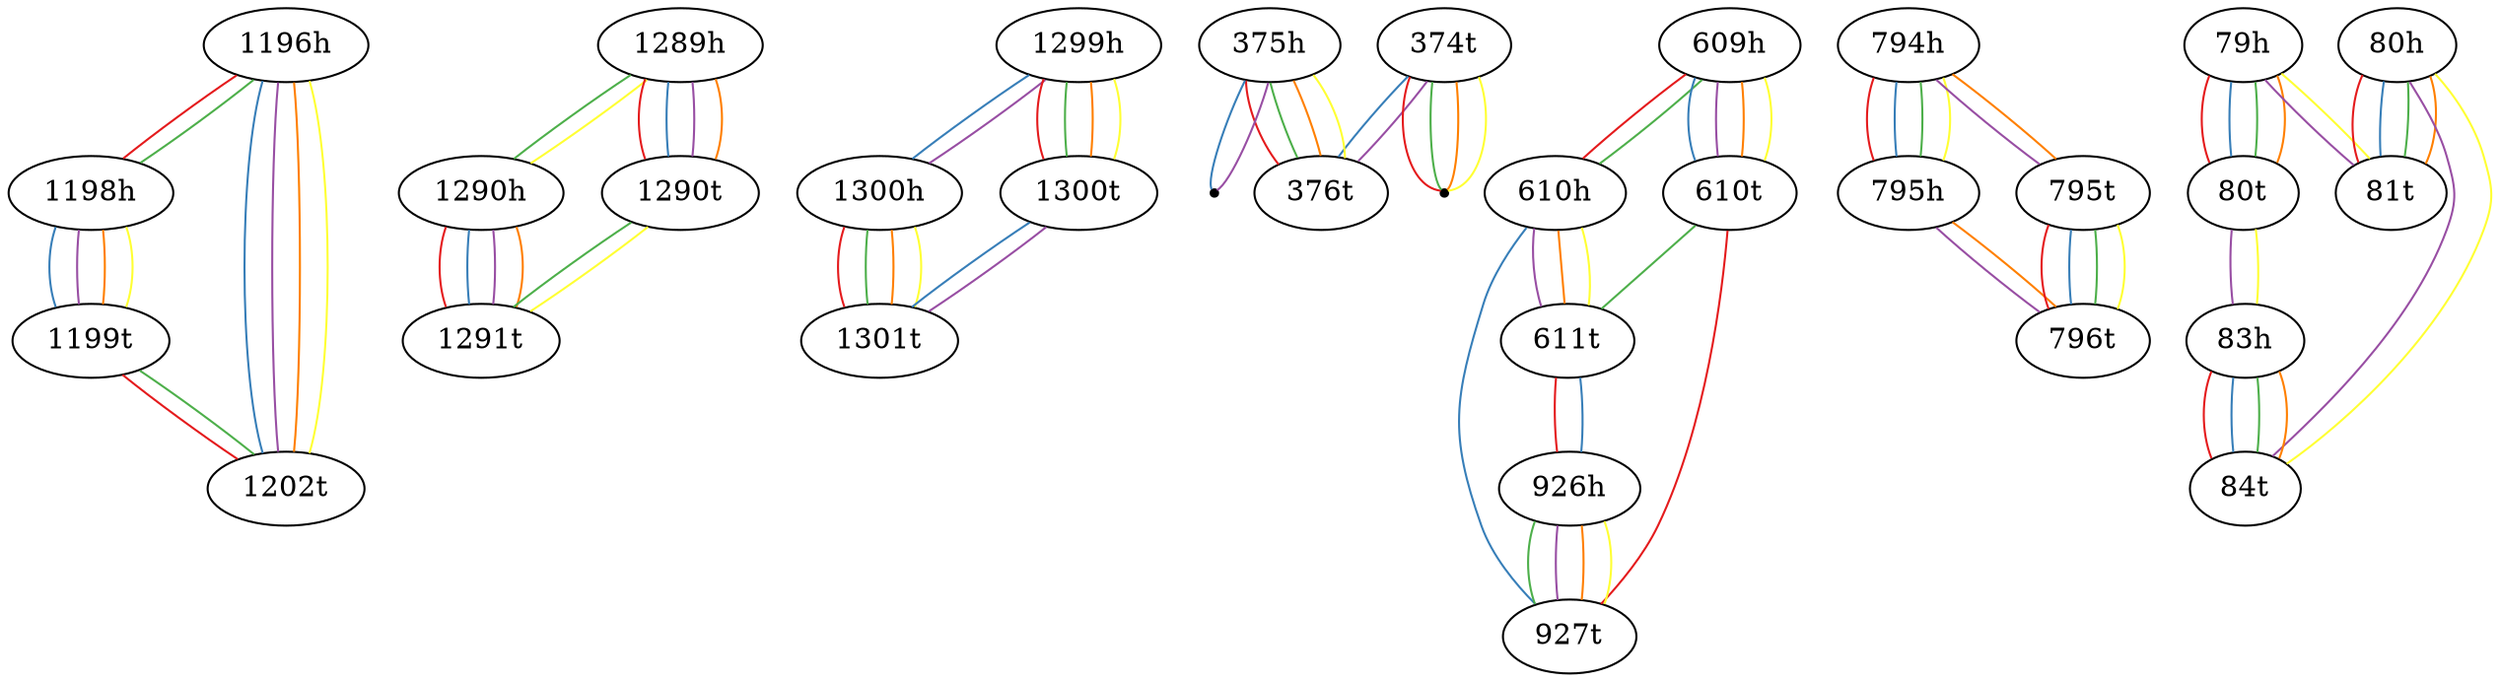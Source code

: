 graph {
edge [colorscheme=set19];
	"1196h"	--	"1198h"	[color=1];
	"1196h"	--	"1198h"	[color=3];
	"1196h"	--	"1202t"	[color=2];
	"1196h"	--	"1202t"	[color=4];
	"1196h"	--	"1202t"	[color=5];
	"1196h"	--	"1202t"	[color=6];
	"1198h"	--	"1199t"	[color=2];
	"1198h"	--	"1199t"	[color=4];
	"1198h"	--	"1199t"	[color=5];
	"1198h"	--	"1199t"	[color=6];
	"1199t"	--	"1202t"	[color=1];
	"1199t"	--	"1202t"	[color=3];
	"1289h"	--	"1290h"	[color=3];
	"1289h"	--	"1290h"	[color=6];
	"1289h"	--	"1290t"	[color=1];
	"1289h"	--	"1290t"	[color=2];
	"1289h"	--	"1290t"	[color=4];
	"1289h"	--	"1290t"	[color=5];
	"1290h"	--	"1291t"	[color=1];
	"1290h"	--	"1291t"	[color=2];
	"1290h"	--	"1291t"	[color=4];
	"1290h"	--	"1291t"	[color=5];
	"1290t"	--	"1291t"	[color=3];
	"1290t"	--	"1291t"	[color=6];
	"1299h"	--	"1300h"	[color=2];
	"1299h"	--	"1300h"	[color=4];
	"1299h"	--	"1300t"	[color=1];
	"1299h"	--	"1300t"	[color=3];
	"1299h"	--	"1300t"	[color=5];
	"1299h"	--	"1300t"	[color=6];
	"1300h"	--	"1301t"	[color=1];
	"1300h"	--	"1301t"	[color=3];
	"1300h"	--	"1301t"	[color=5];
	"1300h"	--	"1301t"	[color=6];
	"1300t"	--	"1301t"	[color=2];
	"1300t"	--	"1301t"	[color=4];
	"374t"	--	"376t"	[color=2];
	"374t"	--	"376t"	[color=4];
	"374t"	--	"-1"	[len=0.75,color=1];
	"374t"	--	"-1"	[len=0.75,color=3];
	"374t"	--	"-1"	[len=0.75,color=5];
	"374t"	--	"-1"	[len=0.75,color=6];
	"375h"	--	"376t"	[color=1];
	"375h"	--	"376t"	[color=3];
	"375h"	--	"376t"	[color=5];
	"375h"	--	"376t"	[color=6];
	"375h"	--	"-2"	[len=0.75,color=2];
	"375h"	--	"-2"	[len=0.75,color=4];
	"609h"	--	"610h"	[color=1];
	"609h"	--	"610h"	[color=3];
	"609h"	--	"610t"	[color=2];
	"609h"	--	"610t"	[color=4];
	"609h"	--	"610t"	[color=5];
	"609h"	--	"610t"	[color=6];
	"610h"	--	"611t"	[color=4];
	"610h"	--	"611t"	[color=5];
	"610h"	--	"611t"	[color=6];
	"610h"	--	"927t"	[color=2];
	"610t"	--	"611t"	[color=3];
	"610t"	--	"927t"	[color=1];
	"611t"	--	"926h"	[color=1];
	"611t"	--	"926h"	[color=2];
	"794h"	--	"795h"	[color=1];
	"794h"	--	"795h"	[color=2];
	"794h"	--	"795h"	[color=3];
	"794h"	--	"795h"	[color=6];
	"794h"	--	"795t"	[color=4];
	"794h"	--	"795t"	[color=5];
	"795h"	--	"796t"	[color=4];
	"795h"	--	"796t"	[color=5];
	"795t"	--	"796t"	[color=1];
	"795t"	--	"796t"	[color=2];
	"795t"	--	"796t"	[color=3];
	"795t"	--	"796t"	[color=6];
	"79h"	--	"80t"	[color=1];
	"79h"	--	"80t"	[color=2];
	"79h"	--	"80t"	[color=3];
	"79h"	--	"80t"	[color=5];
	"79h"	--	"81t"	[color=4];
	"79h"	--	"81t"	[color=6];
	"80h"	--	"81t"	[color=1];
	"80h"	--	"81t"	[color=2];
	"80h"	--	"81t"	[color=3];
	"80h"	--	"81t"	[color=5];
	"80h"	--	"84t"	[color=4];
	"80h"	--	"84t"	[color=6];
	"80t"	--	"83h"	[color=4];
	"80t"	--	"83h"	[color=6];
	"83h"	--	"84t"	[color=1];
	"83h"	--	"84t"	[color=2];
	"83h"	--	"84t"	[color=3];
	"83h"	--	"84t"	[color=5];
	"926h"	--	"927t"	[color=3];
	"926h"	--	"927t"	[color=4];
	"926h"	--	"927t"	[color=5];
	"926h"	--	"927t"	[color=6];
	"-2"	[shape=point,color=black];
	"-1"	[shape=point,color=black];
}
